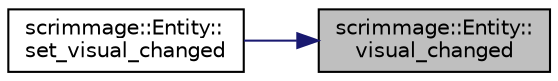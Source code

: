 digraph "scrimmage::Entity::visual_changed"
{
 // LATEX_PDF_SIZE
  edge [fontname="Helvetica",fontsize="10",labelfontname="Helvetica",labelfontsize="10"];
  node [fontname="Helvetica",fontsize="10",shape=record];
  rankdir="RL";
  Node1 [label="scrimmage::Entity::\lvisual_changed",height=0.2,width=0.4,color="black", fillcolor="grey75", style="filled", fontcolor="black",tooltip=" "];
  Node1 -> Node2 [dir="back",color="midnightblue",fontsize="10",style="solid",fontname="Helvetica"];
  Node2 [label="scrimmage::Entity::\lset_visual_changed",height=0.2,width=0.4,color="black", fillcolor="white", style="filled",URL="$classscrimmage_1_1Entity.html#a81c3f1afec492c5a0b9fff64b79074b3",tooltip=" "];
}
